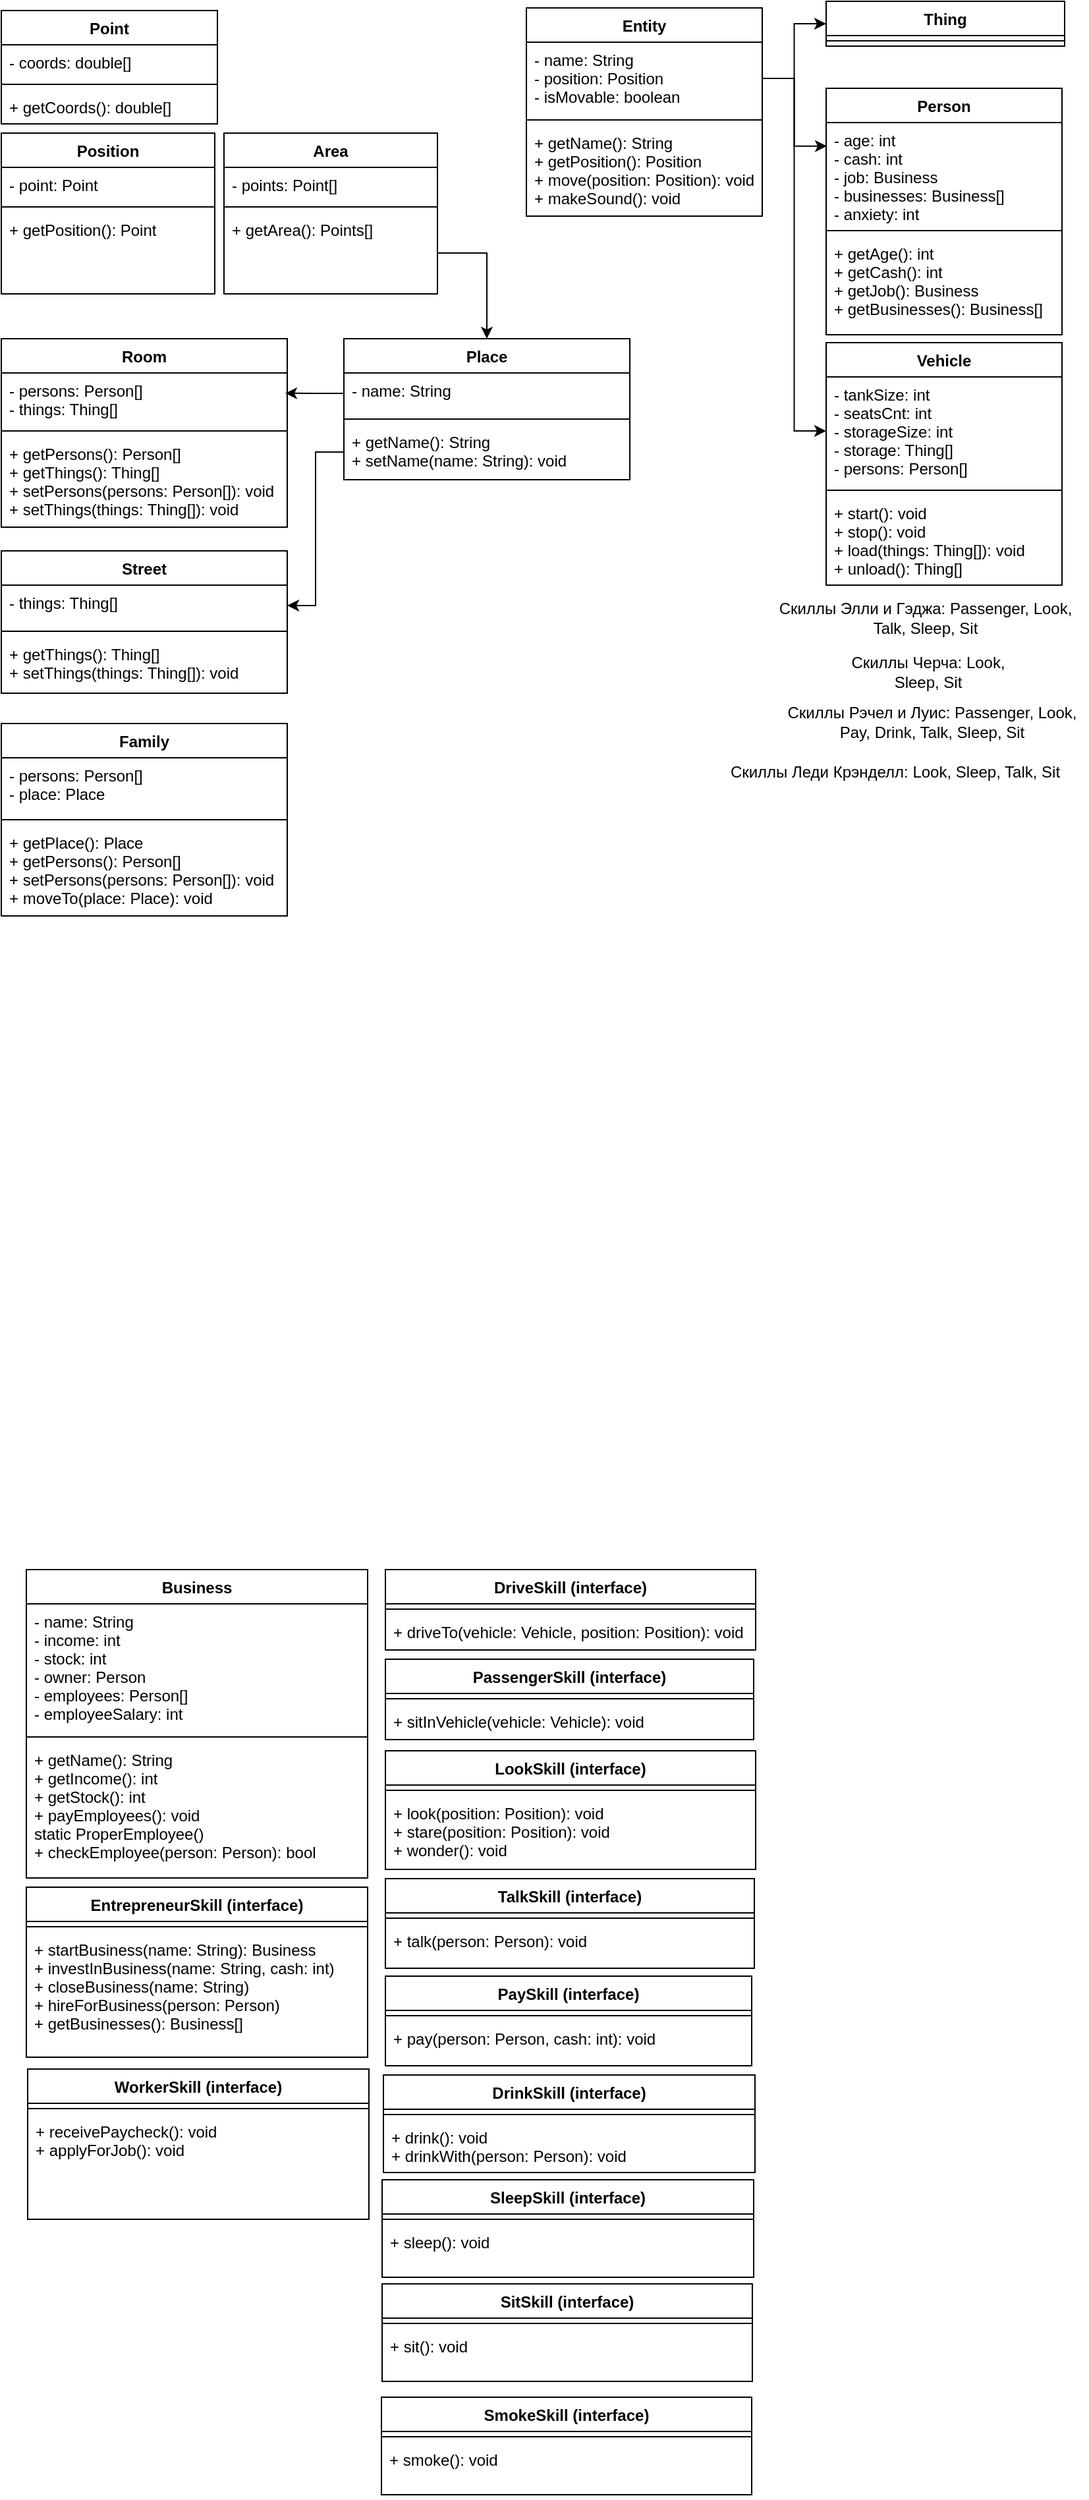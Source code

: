 <mxfile version="20.6.2" type="device"><diagram id="Wwu1jwRewUco58S9Qg-R" name="Page-1"><mxGraphModel dx="1422" dy="788" grid="0" gridSize="10" guides="1" tooltips="1" connect="1" arrows="1" fold="1" page="1" pageScale="1" pageWidth="850" pageHeight="1100" math="0" shadow="0"><root><mxCell id="0"/><mxCell id="1" parent="0"/><mxCell id="jiT7UVseL9NHXUBkf6Wl-1" value="Point" style="swimlane;fontStyle=1;align=center;verticalAlign=top;childLayout=stackLayout;horizontal=1;startSize=26;horizontalStack=0;resizeParent=1;resizeParentMax=0;resizeLast=0;collapsible=1;marginBottom=0;" parent="1" vertex="1"><mxGeometry x="9" y="11" width="164" height="86" as="geometry"/></mxCell><mxCell id="jiT7UVseL9NHXUBkf6Wl-2" value="- coords: double[]" style="text;strokeColor=none;fillColor=none;align=left;verticalAlign=top;spacingLeft=4;spacingRight=4;overflow=hidden;rotatable=0;points=[[0,0.5],[1,0.5]];portConstraint=eastwest;" parent="jiT7UVseL9NHXUBkf6Wl-1" vertex="1"><mxGeometry y="26" width="164" height="26" as="geometry"/></mxCell><mxCell id="jiT7UVseL9NHXUBkf6Wl-3" value="" style="line;strokeWidth=1;fillColor=none;align=left;verticalAlign=middle;spacingTop=-1;spacingLeft=3;spacingRight=3;rotatable=0;labelPosition=right;points=[];portConstraint=eastwest;strokeColor=inherit;" parent="jiT7UVseL9NHXUBkf6Wl-1" vertex="1"><mxGeometry y="52" width="164" height="8" as="geometry"/></mxCell><mxCell id="jiT7UVseL9NHXUBkf6Wl-4" value="+ getCoords(): double[]" style="text;strokeColor=none;fillColor=none;align=left;verticalAlign=top;spacingLeft=4;spacingRight=4;overflow=hidden;rotatable=0;points=[[0,0.5],[1,0.5]];portConstraint=eastwest;" parent="jiT7UVseL9NHXUBkf6Wl-1" vertex="1"><mxGeometry y="60" width="164" height="26" as="geometry"/></mxCell><mxCell id="jiT7UVseL9NHXUBkf6Wl-5" value="Position" style="swimlane;fontStyle=1;align=center;verticalAlign=top;childLayout=stackLayout;horizontal=1;startSize=26;horizontalStack=0;resizeParent=1;resizeParentMax=0;resizeLast=0;collapsible=1;marginBottom=0;" parent="1" vertex="1"><mxGeometry x="9" y="104" width="162" height="122" as="geometry"/></mxCell><mxCell id="jiT7UVseL9NHXUBkf6Wl-6" value="- point: Point" style="text;strokeColor=none;fillColor=none;align=left;verticalAlign=top;spacingLeft=4;spacingRight=4;overflow=hidden;rotatable=0;points=[[0,0.5],[1,0.5]];portConstraint=eastwest;" parent="jiT7UVseL9NHXUBkf6Wl-5" vertex="1"><mxGeometry y="26" width="162" height="26" as="geometry"/></mxCell><mxCell id="jiT7UVseL9NHXUBkf6Wl-7" value="" style="line;strokeWidth=1;fillColor=none;align=left;verticalAlign=middle;spacingTop=-1;spacingLeft=3;spacingRight=3;rotatable=0;labelPosition=right;points=[];portConstraint=eastwest;strokeColor=inherit;" parent="jiT7UVseL9NHXUBkf6Wl-5" vertex="1"><mxGeometry y="52" width="162" height="8" as="geometry"/></mxCell><mxCell id="jiT7UVseL9NHXUBkf6Wl-8" value="+ getPosition(): Point" style="text;strokeColor=none;fillColor=none;align=left;verticalAlign=top;spacingLeft=4;spacingRight=4;overflow=hidden;rotatable=0;points=[[0,0.5],[1,0.5]];portConstraint=eastwest;" parent="jiT7UVseL9NHXUBkf6Wl-5" vertex="1"><mxGeometry y="60" width="162" height="62" as="geometry"/></mxCell><mxCell id="jiT7UVseL9NHXUBkf6Wl-9" value="Area" style="swimlane;fontStyle=1;align=center;verticalAlign=top;childLayout=stackLayout;horizontal=1;startSize=26;horizontalStack=0;resizeParent=1;resizeParentMax=0;resizeLast=0;collapsible=1;marginBottom=0;" parent="1" vertex="1"><mxGeometry x="178" y="104" width="162" height="122" as="geometry"/></mxCell><mxCell id="jiT7UVseL9NHXUBkf6Wl-10" value="- points: Point[]" style="text;strokeColor=none;fillColor=none;align=left;verticalAlign=top;spacingLeft=4;spacingRight=4;overflow=hidden;rotatable=0;points=[[0,0.5],[1,0.5]];portConstraint=eastwest;" parent="jiT7UVseL9NHXUBkf6Wl-9" vertex="1"><mxGeometry y="26" width="162" height="26" as="geometry"/></mxCell><mxCell id="jiT7UVseL9NHXUBkf6Wl-11" value="" style="line;strokeWidth=1;fillColor=none;align=left;verticalAlign=middle;spacingTop=-1;spacingLeft=3;spacingRight=3;rotatable=0;labelPosition=right;points=[];portConstraint=eastwest;strokeColor=inherit;" parent="jiT7UVseL9NHXUBkf6Wl-9" vertex="1"><mxGeometry y="52" width="162" height="8" as="geometry"/></mxCell><mxCell id="jiT7UVseL9NHXUBkf6Wl-12" value="+ getArea(): Points[]" style="text;strokeColor=none;fillColor=none;align=left;verticalAlign=top;spacingLeft=4;spacingRight=4;overflow=hidden;rotatable=0;points=[[0,0.5],[1,0.5]];portConstraint=eastwest;" parent="jiT7UVseL9NHXUBkf6Wl-9" vertex="1"><mxGeometry y="60" width="162" height="62" as="geometry"/></mxCell><mxCell id="jiT7UVseL9NHXUBkf6Wl-21" value="Business" style="swimlane;fontStyle=1;align=center;verticalAlign=top;childLayout=stackLayout;horizontal=1;startSize=26;horizontalStack=0;resizeParent=1;resizeParentMax=0;resizeLast=0;collapsible=1;marginBottom=0;" parent="1" vertex="1"><mxGeometry x="28" y="1194" width="259" height="234" as="geometry"><mxRectangle x="9" y="383" width="88" height="26" as="alternateBounds"/></mxGeometry></mxCell><mxCell id="jiT7UVseL9NHXUBkf6Wl-22" value="- name: String&#xA;- income: int&#xA;- stock: int&#xA;- owner: Person&#xA;- employees: Person[]&#xA;- employeeSalary: int&#xA;" style="text;strokeColor=none;fillColor=none;align=left;verticalAlign=top;spacingLeft=4;spacingRight=4;overflow=hidden;rotatable=0;points=[[0,0.5],[1,0.5]];portConstraint=eastwest;" parent="jiT7UVseL9NHXUBkf6Wl-21" vertex="1"><mxGeometry y="26" width="259" height="97" as="geometry"/></mxCell><mxCell id="jiT7UVseL9NHXUBkf6Wl-23" value="" style="line;strokeWidth=1;fillColor=none;align=left;verticalAlign=middle;spacingTop=-1;spacingLeft=3;spacingRight=3;rotatable=0;labelPosition=right;points=[];portConstraint=eastwest;strokeColor=inherit;" parent="jiT7UVseL9NHXUBkf6Wl-21" vertex="1"><mxGeometry y="123" width="259" height="8" as="geometry"/></mxCell><mxCell id="jiT7UVseL9NHXUBkf6Wl-24" value="+ getName(): String&#xA;+ getIncome(): int&#xA;+ getStock(): int&#xA;+ payEmployees(): void&#xA;static ProperEmployee()&#xA;+ checkEmployee(person: Person): bool" style="text;strokeColor=none;fillColor=none;align=left;verticalAlign=top;spacingLeft=4;spacingRight=4;overflow=hidden;rotatable=0;points=[[0,0.5],[1,0.5]];portConstraint=eastwest;" parent="jiT7UVseL9NHXUBkf6Wl-21" vertex="1"><mxGeometry y="131" width="259" height="103" as="geometry"/></mxCell><mxCell id="h-hlw-J7bSHKRpDNeBc_-1" value="Person" style="swimlane;fontStyle=1;align=center;verticalAlign=top;childLayout=stackLayout;horizontal=1;startSize=26;horizontalStack=0;resizeParent=1;resizeParentMax=0;resizeLast=0;collapsible=1;marginBottom=0;" parent="1" vertex="1"><mxGeometry x="635" y="70" width="179" height="187" as="geometry"/></mxCell><mxCell id="h-hlw-J7bSHKRpDNeBc_-2" value="- age: int&#xA;- cash: int&#xA;- job: Business&#xA;- businesses: Business[]&#xA;- anxiety: int" style="text;strokeColor=none;fillColor=none;align=left;verticalAlign=top;spacingLeft=4;spacingRight=4;overflow=hidden;rotatable=0;points=[[0,0.5],[1,0.5]];portConstraint=eastwest;" parent="h-hlw-J7bSHKRpDNeBc_-1" vertex="1"><mxGeometry y="26" width="179" height="78" as="geometry"/></mxCell><mxCell id="h-hlw-J7bSHKRpDNeBc_-3" value="" style="line;strokeWidth=1;fillColor=none;align=left;verticalAlign=middle;spacingTop=-1;spacingLeft=3;spacingRight=3;rotatable=0;labelPosition=right;points=[];portConstraint=eastwest;strokeColor=inherit;" parent="h-hlw-J7bSHKRpDNeBc_-1" vertex="1"><mxGeometry y="104" width="179" height="8" as="geometry"/></mxCell><mxCell id="h-hlw-J7bSHKRpDNeBc_-4" value="+ getAge(): int&#xA;+ getCash(): int&#xA;+ getJob(): Business&#xA;+ getBusinesses(): Business[]&#xA;" style="text;strokeColor=none;fillColor=none;align=left;verticalAlign=top;spacingLeft=4;spacingRight=4;overflow=hidden;rotatable=0;points=[[0,0.5],[1,0.5]];portConstraint=eastwest;" parent="h-hlw-J7bSHKRpDNeBc_-1" vertex="1"><mxGeometry y="112" width="179" height="75" as="geometry"/></mxCell><mxCell id="h-hlw-J7bSHKRpDNeBc_-5" value="EntrepreneurSkill (interface)" style="swimlane;fontStyle=1;align=center;verticalAlign=top;childLayout=stackLayout;horizontal=1;startSize=26;horizontalStack=0;resizeParent=1;resizeParentMax=0;resizeLast=0;collapsible=1;marginBottom=0;" parent="1" vertex="1"><mxGeometry x="28" y="1435" width="259" height="129" as="geometry"/></mxCell><mxCell id="h-hlw-J7bSHKRpDNeBc_-7" value="" style="line;strokeWidth=1;fillColor=none;align=left;verticalAlign=middle;spacingTop=-1;spacingLeft=3;spacingRight=3;rotatable=0;labelPosition=right;points=[];portConstraint=eastwest;strokeColor=inherit;" parent="h-hlw-J7bSHKRpDNeBc_-5" vertex="1"><mxGeometry y="26" width="259" height="8" as="geometry"/></mxCell><mxCell id="h-hlw-J7bSHKRpDNeBc_-8" value="+ startBusiness(name: String): Business&#xA;+ investInBusiness(name: String, cash: int)&#xA;+ closeBusiness(name: String)&#xA;+ hireForBusiness(person: Person)&#xA;+ getBusinesses(): Business[]" style="text;strokeColor=none;fillColor=none;align=left;verticalAlign=top;spacingLeft=4;spacingRight=4;overflow=hidden;rotatable=0;points=[[0,0.5],[1,0.5]];portConstraint=eastwest;" parent="h-hlw-J7bSHKRpDNeBc_-5" vertex="1"><mxGeometry y="34" width="259" height="95" as="geometry"/></mxCell><mxCell id="h-hlw-J7bSHKRpDNeBc_-15" value="WorkerSkill  (interface)" style="swimlane;fontStyle=1;align=center;verticalAlign=top;childLayout=stackLayout;horizontal=1;startSize=26;horizontalStack=0;resizeParent=1;resizeParentMax=0;resizeLast=0;collapsible=1;marginBottom=0;" parent="1" vertex="1"><mxGeometry x="29" y="1573" width="259" height="114" as="geometry"/></mxCell><mxCell id="h-hlw-J7bSHKRpDNeBc_-16" value="" style="line;strokeWidth=1;fillColor=none;align=left;verticalAlign=middle;spacingTop=-1;spacingLeft=3;spacingRight=3;rotatable=0;labelPosition=right;points=[];portConstraint=eastwest;strokeColor=inherit;" parent="h-hlw-J7bSHKRpDNeBc_-15" vertex="1"><mxGeometry y="26" width="259" height="8" as="geometry"/></mxCell><mxCell id="h-hlw-J7bSHKRpDNeBc_-17" value="+ receivePaycheck(): void&#xA;+ applyForJob(): void&#xA;" style="text;strokeColor=none;fillColor=none;align=left;verticalAlign=top;spacingLeft=4;spacingRight=4;overflow=hidden;rotatable=0;points=[[0,0.5],[1,0.5]];portConstraint=eastwest;" parent="h-hlw-J7bSHKRpDNeBc_-15" vertex="1"><mxGeometry y="34" width="259" height="80" as="geometry"/></mxCell><mxCell id="z7hqa6AuHVKiV4J3GRXx-1" value="Entity" style="swimlane;fontStyle=1;align=center;verticalAlign=top;childLayout=stackLayout;horizontal=1;startSize=26;horizontalStack=0;resizeParent=1;resizeParentMax=0;resizeLast=0;collapsible=1;marginBottom=0;" parent="1" vertex="1"><mxGeometry x="407.5" y="9" width="179" height="158" as="geometry"/></mxCell><mxCell id="z7hqa6AuHVKiV4J3GRXx-2" value="- name: String&#xA;- position: Position&#xA;- isMovable: boolean&#xA;" style="text;strokeColor=none;fillColor=none;align=left;verticalAlign=top;spacingLeft=4;spacingRight=4;overflow=hidden;rotatable=0;points=[[0,0.5],[1,0.5]];portConstraint=eastwest;" parent="z7hqa6AuHVKiV4J3GRXx-1" vertex="1"><mxGeometry y="26" width="179" height="55" as="geometry"/></mxCell><mxCell id="z7hqa6AuHVKiV4J3GRXx-3" value="" style="line;strokeWidth=1;fillColor=none;align=left;verticalAlign=middle;spacingTop=-1;spacingLeft=3;spacingRight=3;rotatable=0;labelPosition=right;points=[];portConstraint=eastwest;strokeColor=inherit;" parent="z7hqa6AuHVKiV4J3GRXx-1" vertex="1"><mxGeometry y="81" width="179" height="8" as="geometry"/></mxCell><mxCell id="z7hqa6AuHVKiV4J3GRXx-4" value="+ getName(): String&#xA;+ getPosition(): Position&#xA;+ move(position: Position): void&#xA;+ makeSound(): void&#xA;" style="text;strokeColor=none;fillColor=none;align=left;verticalAlign=top;spacingLeft=4;spacingRight=4;overflow=hidden;rotatable=0;points=[[0,0.5],[1,0.5]];portConstraint=eastwest;" parent="z7hqa6AuHVKiV4J3GRXx-1" vertex="1"><mxGeometry y="89" width="179" height="69" as="geometry"/></mxCell><mxCell id="z7hqa6AuHVKiV4J3GRXx-12" value="Room" style="swimlane;fontStyle=1;align=center;verticalAlign=top;childLayout=stackLayout;horizontal=1;startSize=26;horizontalStack=0;resizeParent=1;resizeParentMax=0;resizeLast=0;collapsible=1;marginBottom=0;" parent="1" vertex="1"><mxGeometry x="9" y="260" width="217" height="143" as="geometry"/></mxCell><mxCell id="z7hqa6AuHVKiV4J3GRXx-13" value="- persons: Person[]&#xA;- things: Thing[]&#xA;&#xA;" style="text;strokeColor=none;fillColor=none;align=left;verticalAlign=top;spacingLeft=4;spacingRight=4;overflow=hidden;rotatable=0;points=[[0,0.5],[1,0.5]];portConstraint=eastwest;" parent="z7hqa6AuHVKiV4J3GRXx-12" vertex="1"><mxGeometry y="26" width="217" height="40" as="geometry"/></mxCell><mxCell id="z7hqa6AuHVKiV4J3GRXx-14" value="" style="line;strokeWidth=1;fillColor=none;align=left;verticalAlign=middle;spacingTop=-1;spacingLeft=3;spacingRight=3;rotatable=0;labelPosition=right;points=[];portConstraint=eastwest;strokeColor=inherit;" parent="z7hqa6AuHVKiV4J3GRXx-12" vertex="1"><mxGeometry y="66" width="217" height="8" as="geometry"/></mxCell><mxCell id="z7hqa6AuHVKiV4J3GRXx-15" value="+ getPersons(): Person[]&#xA;+ getThings(): Thing[]&#xA;+ setPersons(persons: Person[]): void&#xA;+ setThings(things: Thing[]): void&#xA;" style="text;strokeColor=none;fillColor=none;align=left;verticalAlign=top;spacingLeft=4;spacingRight=4;overflow=hidden;rotatable=0;points=[[0,0.5],[1,0.5]];portConstraint=eastwest;" parent="z7hqa6AuHVKiV4J3GRXx-12" vertex="1"><mxGeometry y="74" width="217" height="69" as="geometry"/></mxCell><mxCell id="z7hqa6AuHVKiV4J3GRXx-18" value="DriveSkill  (interface)" style="swimlane;fontStyle=1;align=center;verticalAlign=top;childLayout=stackLayout;horizontal=1;startSize=26;horizontalStack=0;resizeParent=1;resizeParentMax=0;resizeLast=0;collapsible=1;marginBottom=0;" parent="1" vertex="1"><mxGeometry x="300.5" y="1194" width="281" height="61" as="geometry"><mxRectangle x="9" y="383" width="88" height="26" as="alternateBounds"/></mxGeometry></mxCell><mxCell id="z7hqa6AuHVKiV4J3GRXx-20" value="" style="line;strokeWidth=1;fillColor=none;align=left;verticalAlign=middle;spacingTop=-1;spacingLeft=3;spacingRight=3;rotatable=0;labelPosition=right;points=[];portConstraint=eastwest;strokeColor=inherit;" parent="z7hqa6AuHVKiV4J3GRXx-18" vertex="1"><mxGeometry y="26" width="281" height="8" as="geometry"/></mxCell><mxCell id="z7hqa6AuHVKiV4J3GRXx-21" value="+ driveTo(vehicle: Vehicle, position: Position): void&#xA;" style="text;strokeColor=none;fillColor=none;align=left;verticalAlign=top;spacingLeft=4;spacingRight=4;overflow=hidden;rotatable=0;points=[[0,0.5],[1,0.5]];portConstraint=eastwest;" parent="z7hqa6AuHVKiV4J3GRXx-18" vertex="1"><mxGeometry y="34" width="281" height="27" as="geometry"/></mxCell><mxCell id="z7hqa6AuHVKiV4J3GRXx-23" value="LookSkill  (interface)" style="swimlane;fontStyle=1;align=center;verticalAlign=top;childLayout=stackLayout;horizontal=1;startSize=26;horizontalStack=0;resizeParent=1;resizeParentMax=0;resizeLast=0;collapsible=1;marginBottom=0;" parent="1" vertex="1"><mxGeometry x="300.5" y="1331.5" width="281" height="90" as="geometry"><mxRectangle x="9" y="383" width="88" height="26" as="alternateBounds"/></mxGeometry></mxCell><mxCell id="z7hqa6AuHVKiV4J3GRXx-24" value="" style="line;strokeWidth=1;fillColor=none;align=left;verticalAlign=middle;spacingTop=-1;spacingLeft=3;spacingRight=3;rotatable=0;labelPosition=right;points=[];portConstraint=eastwest;strokeColor=inherit;" parent="z7hqa6AuHVKiV4J3GRXx-23" vertex="1"><mxGeometry y="26" width="281" height="8" as="geometry"/></mxCell><mxCell id="z7hqa6AuHVKiV4J3GRXx-25" value="+ look(position: Position): void&#xA;+ stare(position: Position): void&#xA;+ wonder(): void&#xA;&#xA;" style="text;strokeColor=none;fillColor=none;align=left;verticalAlign=top;spacingLeft=4;spacingRight=4;overflow=hidden;rotatable=0;points=[[0,0.5],[1,0.5]];portConstraint=eastwest;" parent="z7hqa6AuHVKiV4J3GRXx-23" vertex="1"><mxGeometry y="34" width="281" height="56" as="geometry"/></mxCell><mxCell id="z7hqa6AuHVKiV4J3GRXx-26" value="TalkSkill  (interface)" style="swimlane;fontStyle=1;align=center;verticalAlign=top;childLayout=stackLayout;horizontal=1;startSize=26;horizontalStack=0;resizeParent=1;resizeParentMax=0;resizeLast=0;collapsible=1;marginBottom=0;" parent="1" vertex="1"><mxGeometry x="300.5" y="1428.5" width="280" height="68" as="geometry"><mxRectangle x="9" y="383" width="88" height="26" as="alternateBounds"/></mxGeometry></mxCell><mxCell id="z7hqa6AuHVKiV4J3GRXx-27" value="" style="line;strokeWidth=1;fillColor=none;align=left;verticalAlign=middle;spacingTop=-1;spacingLeft=3;spacingRight=3;rotatable=0;labelPosition=right;points=[];portConstraint=eastwest;strokeColor=inherit;" parent="z7hqa6AuHVKiV4J3GRXx-26" vertex="1"><mxGeometry y="26" width="280" height="8" as="geometry"/></mxCell><mxCell id="z7hqa6AuHVKiV4J3GRXx-28" value="+ talk(person: Person): void&#xA;" style="text;strokeColor=none;fillColor=none;align=left;verticalAlign=top;spacingLeft=4;spacingRight=4;overflow=hidden;rotatable=0;points=[[0,0.5],[1,0.5]];portConstraint=eastwest;" parent="z7hqa6AuHVKiV4J3GRXx-26" vertex="1"><mxGeometry y="34" width="280" height="34" as="geometry"/></mxCell><mxCell id="z7hqa6AuHVKiV4J3GRXx-29" value="PaySkill  (interface)" style="swimlane;fontStyle=1;align=center;verticalAlign=top;childLayout=stackLayout;horizontal=1;startSize=26;horizontalStack=0;resizeParent=1;resizeParentMax=0;resizeLast=0;collapsible=1;marginBottom=0;" parent="1" vertex="1"><mxGeometry x="300.5" y="1502.5" width="278" height="68" as="geometry"><mxRectangle x="9" y="383" width="88" height="26" as="alternateBounds"/></mxGeometry></mxCell><mxCell id="z7hqa6AuHVKiV4J3GRXx-30" value="" style="line;strokeWidth=1;fillColor=none;align=left;verticalAlign=middle;spacingTop=-1;spacingLeft=3;spacingRight=3;rotatable=0;labelPosition=right;points=[];portConstraint=eastwest;strokeColor=inherit;" parent="z7hqa6AuHVKiV4J3GRXx-29" vertex="1"><mxGeometry y="26" width="278" height="8" as="geometry"/></mxCell><mxCell id="z7hqa6AuHVKiV4J3GRXx-31" value="+ pay(person: Person, cash: int): void&#xA;" style="text;strokeColor=none;fillColor=none;align=left;verticalAlign=top;spacingLeft=4;spacingRight=4;overflow=hidden;rotatable=0;points=[[0,0.5],[1,0.5]];portConstraint=eastwest;" parent="z7hqa6AuHVKiV4J3GRXx-29" vertex="1"><mxGeometry y="34" width="278" height="34" as="geometry"/></mxCell><mxCell id="z7hqa6AuHVKiV4J3GRXx-32" value="DrinkSkill  (interface)" style="swimlane;fontStyle=1;align=center;verticalAlign=top;childLayout=stackLayout;horizontal=1;startSize=26;horizontalStack=0;resizeParent=1;resizeParentMax=0;resizeLast=0;collapsible=1;marginBottom=0;" parent="1" vertex="1"><mxGeometry x="299" y="1577.5" width="282" height="74" as="geometry"><mxRectangle x="9" y="383" width="88" height="26" as="alternateBounds"/></mxGeometry></mxCell><mxCell id="z7hqa6AuHVKiV4J3GRXx-33" value="" style="line;strokeWidth=1;fillColor=none;align=left;verticalAlign=middle;spacingTop=-1;spacingLeft=3;spacingRight=3;rotatable=0;labelPosition=right;points=[];portConstraint=eastwest;strokeColor=inherit;" parent="z7hqa6AuHVKiV4J3GRXx-32" vertex="1"><mxGeometry y="26" width="282" height="8" as="geometry"/></mxCell><mxCell id="z7hqa6AuHVKiV4J3GRXx-34" value="+ drink(): void&#xA;+ drinkWith(person: Person): void&#xA;&#xA;" style="text;strokeColor=none;fillColor=none;align=left;verticalAlign=top;spacingLeft=4;spacingRight=4;overflow=hidden;rotatable=0;points=[[0,0.5],[1,0.5]];portConstraint=eastwest;" parent="z7hqa6AuHVKiV4J3GRXx-32" vertex="1"><mxGeometry y="34" width="282" height="40" as="geometry"/></mxCell><mxCell id="z7hqa6AuHVKiV4J3GRXx-45" value="Vehicle" style="swimlane;fontStyle=1;align=center;verticalAlign=top;childLayout=stackLayout;horizontal=1;startSize=26;horizontalStack=0;resizeParent=1;resizeParentMax=0;resizeLast=0;collapsible=1;marginBottom=0;" parent="1" vertex="1"><mxGeometry x="635" y="263" width="179" height="184" as="geometry"/></mxCell><mxCell id="z7hqa6AuHVKiV4J3GRXx-46" value="- tankSize: int&#xA;- seatsCnt: int&#xA;- storageSize: int&#xA;- storage: Thing[]&#xA;- persons: Person[]&#xA;&#xA;" style="text;strokeColor=none;fillColor=none;align=left;verticalAlign=top;spacingLeft=4;spacingRight=4;overflow=hidden;rotatable=0;points=[[0,0.5],[1,0.5]];portConstraint=eastwest;" parent="z7hqa6AuHVKiV4J3GRXx-45" vertex="1"><mxGeometry y="26" width="179" height="82" as="geometry"/></mxCell><mxCell id="z7hqa6AuHVKiV4J3GRXx-47" value="" style="line;strokeWidth=1;fillColor=none;align=left;verticalAlign=middle;spacingTop=-1;spacingLeft=3;spacingRight=3;rotatable=0;labelPosition=right;points=[];portConstraint=eastwest;strokeColor=inherit;" parent="z7hqa6AuHVKiV4J3GRXx-45" vertex="1"><mxGeometry y="108" width="179" height="8" as="geometry"/></mxCell><mxCell id="z7hqa6AuHVKiV4J3GRXx-48" value="+ start(): void&#xA;+ stop(): void&#xA;+ load(things: Thing[]): void&#xA;+ unload(): Thing[]&#xA;&#xA;" style="text;strokeColor=none;fillColor=none;align=left;verticalAlign=top;spacingLeft=4;spacingRight=4;overflow=hidden;rotatable=0;points=[[0,0.5],[1,0.5]];portConstraint=eastwest;" parent="z7hqa6AuHVKiV4J3GRXx-45" vertex="1"><mxGeometry y="116" width="179" height="68" as="geometry"/></mxCell><mxCell id="z7hqa6AuHVKiV4J3GRXx-50" style="edgeStyle=orthogonalEdgeStyle;rounded=0;orthogonalLoop=1;jettySize=auto;html=1;exitX=1;exitY=0.5;exitDx=0;exitDy=0;entryX=0.003;entryY=0.229;entryDx=0;entryDy=0;entryPerimeter=0;" parent="1" source="z7hqa6AuHVKiV4J3GRXx-2" target="h-hlw-J7bSHKRpDNeBc_-2" edge="1"><mxGeometry relative="1" as="geometry"/></mxCell><mxCell id="z7hqa6AuHVKiV4J3GRXx-51" style="edgeStyle=orthogonalEdgeStyle;rounded=0;orthogonalLoop=1;jettySize=auto;html=1;exitX=1;exitY=0.5;exitDx=0;exitDy=0;entryX=0;entryY=0.5;entryDx=0;entryDy=0;" parent="1" source="z7hqa6AuHVKiV4J3GRXx-2" target="YBdyLrRufHoQz8DgsDgu-13" edge="1"><mxGeometry relative="1" as="geometry"><mxPoint x="613" y="22" as="targetPoint"/></mxGeometry></mxCell><mxCell id="z7hqa6AuHVKiV4J3GRXx-52" style="edgeStyle=orthogonalEdgeStyle;rounded=0;orthogonalLoop=1;jettySize=auto;html=1;exitX=1;exitY=0.5;exitDx=0;exitDy=0;entryX=0;entryY=0.5;entryDx=0;entryDy=0;" parent="1" source="z7hqa6AuHVKiV4J3GRXx-2" target="z7hqa6AuHVKiV4J3GRXx-46" edge="1"><mxGeometry relative="1" as="geometry"/></mxCell><mxCell id="z7hqa6AuHVKiV4J3GRXx-54" value="PassengerSkill  (interface)" style="swimlane;fontStyle=1;align=center;verticalAlign=top;childLayout=stackLayout;horizontal=1;startSize=26;horizontalStack=0;resizeParent=1;resizeParentMax=0;resizeLast=0;collapsible=1;marginBottom=0;" parent="1" vertex="1"><mxGeometry x="300.5" y="1262" width="279.5" height="61" as="geometry"><mxRectangle x="9" y="383" width="88" height="26" as="alternateBounds"/></mxGeometry></mxCell><mxCell id="z7hqa6AuHVKiV4J3GRXx-55" value="" style="line;strokeWidth=1;fillColor=none;align=left;verticalAlign=middle;spacingTop=-1;spacingLeft=3;spacingRight=3;rotatable=0;labelPosition=right;points=[];portConstraint=eastwest;strokeColor=inherit;" parent="z7hqa6AuHVKiV4J3GRXx-54" vertex="1"><mxGeometry y="26" width="279.5" height="8" as="geometry"/></mxCell><mxCell id="z7hqa6AuHVKiV4J3GRXx-56" value="+ sitInVehicle(vehicle: Vehicle): void&#xA;" style="text;strokeColor=none;fillColor=none;align=left;verticalAlign=top;spacingLeft=4;spacingRight=4;overflow=hidden;rotatable=0;points=[[0,0.5],[1,0.5]];portConstraint=eastwest;" parent="z7hqa6AuHVKiV4J3GRXx-54" vertex="1"><mxGeometry y="34" width="279.5" height="27" as="geometry"/></mxCell><mxCell id="z7hqa6AuHVKiV4J3GRXx-57" value="Place" style="swimlane;fontStyle=1;align=center;verticalAlign=top;childLayout=stackLayout;horizontal=1;startSize=26;horizontalStack=0;resizeParent=1;resizeParentMax=0;resizeLast=0;collapsible=1;marginBottom=0;" parent="1" vertex="1"><mxGeometry x="269" y="260" width="217" height="107" as="geometry"/></mxCell><mxCell id="z7hqa6AuHVKiV4J3GRXx-58" value="- name: String&#xA;&#xA;&#xA;" style="text;strokeColor=none;fillColor=none;align=left;verticalAlign=top;spacingLeft=4;spacingRight=4;overflow=hidden;rotatable=0;points=[[0,0.5],[1,0.5]];portConstraint=eastwest;" parent="z7hqa6AuHVKiV4J3GRXx-57" vertex="1"><mxGeometry y="26" width="217" height="31" as="geometry"/></mxCell><mxCell id="z7hqa6AuHVKiV4J3GRXx-59" value="" style="line;strokeWidth=1;fillColor=none;align=left;verticalAlign=middle;spacingTop=-1;spacingLeft=3;spacingRight=3;rotatable=0;labelPosition=right;points=[];portConstraint=eastwest;strokeColor=inherit;" parent="z7hqa6AuHVKiV4J3GRXx-57" vertex="1"><mxGeometry y="57" width="217" height="8" as="geometry"/></mxCell><mxCell id="z7hqa6AuHVKiV4J3GRXx-60" value="+ getName(): String&#xA;+ setName(name: String): void&#xA;" style="text;strokeColor=none;fillColor=none;align=left;verticalAlign=top;spacingLeft=4;spacingRight=4;overflow=hidden;rotatable=0;points=[[0,0.5],[1,0.5]];portConstraint=eastwest;" parent="z7hqa6AuHVKiV4J3GRXx-57" vertex="1"><mxGeometry y="65" width="217" height="42" as="geometry"/></mxCell><mxCell id="z7hqa6AuHVKiV4J3GRXx-61" style="edgeStyle=orthogonalEdgeStyle;rounded=0;orthogonalLoop=1;jettySize=auto;html=1;exitX=1;exitY=0.5;exitDx=0;exitDy=0;entryX=0.5;entryY=0;entryDx=0;entryDy=0;" parent="1" source="jiT7UVseL9NHXUBkf6Wl-12" target="z7hqa6AuHVKiV4J3GRXx-57" edge="1"><mxGeometry relative="1" as="geometry"/></mxCell><mxCell id="z7hqa6AuHVKiV4J3GRXx-65" style="edgeStyle=orthogonalEdgeStyle;rounded=0;orthogonalLoop=1;jettySize=auto;html=1;exitX=0;exitY=0.5;exitDx=0;exitDy=0;entryX=0.993;entryY=0.385;entryDx=0;entryDy=0;entryPerimeter=0;" parent="1" source="z7hqa6AuHVKiV4J3GRXx-58" target="z7hqa6AuHVKiV4J3GRXx-13" edge="1"><mxGeometry relative="1" as="geometry"/></mxCell><mxCell id="z7hqa6AuHVKiV4J3GRXx-66" value="SleepSkill  (interface)" style="swimlane;fontStyle=1;align=center;verticalAlign=top;childLayout=stackLayout;horizontal=1;startSize=26;horizontalStack=0;resizeParent=1;resizeParentMax=0;resizeLast=0;collapsible=1;marginBottom=0;" parent="1" vertex="1"><mxGeometry x="298" y="1657" width="282" height="74" as="geometry"><mxRectangle x="9" y="383" width="88" height="26" as="alternateBounds"/></mxGeometry></mxCell><mxCell id="z7hqa6AuHVKiV4J3GRXx-67" value="" style="line;strokeWidth=1;fillColor=none;align=left;verticalAlign=middle;spacingTop=-1;spacingLeft=3;spacingRight=3;rotatable=0;labelPosition=right;points=[];portConstraint=eastwest;strokeColor=inherit;" parent="z7hqa6AuHVKiV4J3GRXx-66" vertex="1"><mxGeometry y="26" width="282" height="8" as="geometry"/></mxCell><mxCell id="z7hqa6AuHVKiV4J3GRXx-68" value="+ sleep(): void&#xA;&#xA;" style="text;strokeColor=none;fillColor=none;align=left;verticalAlign=top;spacingLeft=4;spacingRight=4;overflow=hidden;rotatable=0;points=[[0,0.5],[1,0.5]];portConstraint=eastwest;" parent="z7hqa6AuHVKiV4J3GRXx-66" vertex="1"><mxGeometry y="34" width="282" height="40" as="geometry"/></mxCell><mxCell id="z7hqa6AuHVKiV4J3GRXx-69" value="SitSkill  (interface)" style="swimlane;fontStyle=1;align=center;verticalAlign=top;childLayout=stackLayout;horizontal=1;startSize=26;horizontalStack=0;resizeParent=1;resizeParentMax=0;resizeLast=0;collapsible=1;marginBottom=0;" parent="1" vertex="1"><mxGeometry x="298" y="1736" width="281" height="74" as="geometry"><mxRectangle x="9" y="383" width="88" height="26" as="alternateBounds"/></mxGeometry></mxCell><mxCell id="z7hqa6AuHVKiV4J3GRXx-70" value="" style="line;strokeWidth=1;fillColor=none;align=left;verticalAlign=middle;spacingTop=-1;spacingLeft=3;spacingRight=3;rotatable=0;labelPosition=right;points=[];portConstraint=eastwest;strokeColor=inherit;" parent="z7hqa6AuHVKiV4J3GRXx-69" vertex="1"><mxGeometry y="26" width="281" height="8" as="geometry"/></mxCell><mxCell id="z7hqa6AuHVKiV4J3GRXx-71" value="+ sit(): void&#xA;&#xA;" style="text;strokeColor=none;fillColor=none;align=left;verticalAlign=top;spacingLeft=4;spacingRight=4;overflow=hidden;rotatable=0;points=[[0,0.5],[1,0.5]];portConstraint=eastwest;" parent="z7hqa6AuHVKiV4J3GRXx-69" vertex="1"><mxGeometry y="34" width="281" height="40" as="geometry"/></mxCell><mxCell id="z7hqa6AuHVKiV4J3GRXx-76" value="" style="group" parent="1" vertex="1" connectable="0"><mxGeometry x="590" y="451" width="231" height="120" as="geometry"/></mxCell><mxCell id="z7hqa6AuHVKiV4J3GRXx-73" value="&lt;div&gt;Скиллы Элли и Гэджа: Passenger, Look,&lt;/div&gt;&lt;div&gt;Talk, Sleep, Sit&lt;/div&gt;" style="text;html=1;align=center;verticalAlign=middle;resizable=0;points=[];autosize=1;strokeColor=none;fillColor=none;" parent="z7hqa6AuHVKiV4J3GRXx-76" vertex="1"><mxGeometry width="240" height="41" as="geometry"/></mxCell><mxCell id="z7hqa6AuHVKiV4J3GRXx-74" value="&lt;div&gt;Скиллы Черча: Look,&lt;/div&gt;&lt;div&gt;Sleep, Sit&lt;/div&gt;" style="text;html=1;align=center;verticalAlign=middle;resizable=0;points=[];autosize=1;strokeColor=none;fillColor=none;" parent="z7hqa6AuHVKiV4J3GRXx-76" vertex="1"><mxGeometry x="54.074" y="41" width="135" height="41" as="geometry"/></mxCell><mxCell id="z7hqa6AuHVKiV4J3GRXx-75" value="&lt;div&gt;Скиллы Рэчел и Луис: Passenger, Look,&lt;/div&gt;&lt;div&gt;Pay, Drink, Talk, Sleep, Sit&lt;/div&gt;" style="text;html=1;align=center;verticalAlign=middle;resizable=0;points=[];autosize=1;strokeColor=none;fillColor=none;" parent="z7hqa6AuHVKiV4J3GRXx-76" vertex="1"><mxGeometry x="6.166" y="79" width="237" height="41" as="geometry"/></mxCell><mxCell id="YBdyLrRufHoQz8DgsDgu-2" value="Street" style="swimlane;fontStyle=1;align=center;verticalAlign=top;childLayout=stackLayout;horizontal=1;startSize=26;horizontalStack=0;resizeParent=1;resizeParentMax=0;resizeLast=0;collapsible=1;marginBottom=0;" parent="1" vertex="1"><mxGeometry x="9" y="421" width="217" height="108" as="geometry"/></mxCell><mxCell id="YBdyLrRufHoQz8DgsDgu-3" value="- things: Thing[]&#xA;" style="text;strokeColor=none;fillColor=none;align=left;verticalAlign=top;spacingLeft=4;spacingRight=4;overflow=hidden;rotatable=0;points=[[0,0.5],[1,0.5]];portConstraint=eastwest;" parent="YBdyLrRufHoQz8DgsDgu-2" vertex="1"><mxGeometry y="26" width="217" height="31" as="geometry"/></mxCell><mxCell id="YBdyLrRufHoQz8DgsDgu-4" value="" style="line;strokeWidth=1;fillColor=none;align=left;verticalAlign=middle;spacingTop=-1;spacingLeft=3;spacingRight=3;rotatable=0;labelPosition=right;points=[];portConstraint=eastwest;strokeColor=inherit;" parent="YBdyLrRufHoQz8DgsDgu-2" vertex="1"><mxGeometry y="57" width="217" height="8" as="geometry"/></mxCell><mxCell id="YBdyLrRufHoQz8DgsDgu-5" value="+ getThings(): Thing[]&#xA;+ setThings(things: Thing[]): void&#xA;" style="text;strokeColor=none;fillColor=none;align=left;verticalAlign=top;spacingLeft=4;spacingRight=4;overflow=hidden;rotatable=0;points=[[0,0.5],[1,0.5]];portConstraint=eastwest;" parent="YBdyLrRufHoQz8DgsDgu-2" vertex="1"><mxGeometry y="65" width="217" height="43" as="geometry"/></mxCell><mxCell id="YBdyLrRufHoQz8DgsDgu-7" style="edgeStyle=orthogonalEdgeStyle;rounded=0;orthogonalLoop=1;jettySize=auto;html=1;exitX=0;exitY=0.5;exitDx=0;exitDy=0;entryX=1;entryY=0.5;entryDx=0;entryDy=0;" parent="1" source="z7hqa6AuHVKiV4J3GRXx-60" target="YBdyLrRufHoQz8DgsDgu-3" edge="1"><mxGeometry relative="1" as="geometry"/></mxCell><mxCell id="YBdyLrRufHoQz8DgsDgu-12" value="Скиллы Леди Крэнделл: Look, Sleep, Talk, Sit" style="text;html=1;align=center;verticalAlign=middle;resizable=0;points=[];autosize=1;strokeColor=none;fillColor=none;" parent="1" vertex="1"><mxGeometry x="553" y="576" width="268" height="26" as="geometry"/></mxCell><mxCell id="YBdyLrRufHoQz8DgsDgu-13" value="Thing" style="swimlane;fontStyle=1;align=center;verticalAlign=top;childLayout=stackLayout;horizontal=1;startSize=26;horizontalStack=0;resizeParent=1;resizeParentMax=0;resizeLast=0;collapsible=1;marginBottom=0;" parent="1" vertex="1"><mxGeometry x="635" y="4" width="181" height="34" as="geometry"/></mxCell><mxCell id="YBdyLrRufHoQz8DgsDgu-15" value="" style="line;strokeWidth=1;fillColor=none;align=left;verticalAlign=middle;spacingTop=-1;spacingLeft=3;spacingRight=3;rotatable=0;labelPosition=right;points=[];portConstraint=eastwest;strokeColor=inherit;" parent="YBdyLrRufHoQz8DgsDgu-13" vertex="1"><mxGeometry y="26" width="181" height="8" as="geometry"/></mxCell><mxCell id="YBdyLrRufHoQz8DgsDgu-20" value="SmokeSkill  (interface)" style="swimlane;fontStyle=1;align=center;verticalAlign=top;childLayout=stackLayout;horizontal=1;startSize=26;horizontalStack=0;resizeParent=1;resizeParentMax=0;resizeLast=0;collapsible=1;marginBottom=0;" parent="1" vertex="1"><mxGeometry x="297.5" y="1822" width="281" height="74" as="geometry"><mxRectangle x="9" y="383" width="88" height="26" as="alternateBounds"/></mxGeometry></mxCell><mxCell id="YBdyLrRufHoQz8DgsDgu-21" value="" style="line;strokeWidth=1;fillColor=none;align=left;verticalAlign=middle;spacingTop=-1;spacingLeft=3;spacingRight=3;rotatable=0;labelPosition=right;points=[];portConstraint=eastwest;strokeColor=inherit;" parent="YBdyLrRufHoQz8DgsDgu-20" vertex="1"><mxGeometry y="26" width="281" height="8" as="geometry"/></mxCell><mxCell id="YBdyLrRufHoQz8DgsDgu-22" value="+ smoke(): void&#xA;&#xA;" style="text;strokeColor=none;fillColor=none;align=left;verticalAlign=top;spacingLeft=4;spacingRight=4;overflow=hidden;rotatable=0;points=[[0,0.5],[1,0.5]];portConstraint=eastwest;" parent="YBdyLrRufHoQz8DgsDgu-20" vertex="1"><mxGeometry y="34" width="281" height="40" as="geometry"/></mxCell><mxCell id="YBdyLrRufHoQz8DgsDgu-23" value="Family" style="swimlane;fontStyle=1;align=center;verticalAlign=top;childLayout=stackLayout;horizontal=1;startSize=26;horizontalStack=0;resizeParent=1;resizeParentMax=0;resizeLast=0;collapsible=1;marginBottom=0;" parent="1" vertex="1"><mxGeometry x="9" y="552" width="217" height="146" as="geometry"/></mxCell><mxCell id="YBdyLrRufHoQz8DgsDgu-24" value="- persons: Person[]&#xA;- place: Place" style="text;strokeColor=none;fillColor=none;align=left;verticalAlign=top;spacingLeft=4;spacingRight=4;overflow=hidden;rotatable=0;points=[[0,0.5],[1,0.5]];portConstraint=eastwest;" parent="YBdyLrRufHoQz8DgsDgu-23" vertex="1"><mxGeometry y="26" width="217" height="43" as="geometry"/></mxCell><mxCell id="YBdyLrRufHoQz8DgsDgu-25" value="" style="line;strokeWidth=1;fillColor=none;align=left;verticalAlign=middle;spacingTop=-1;spacingLeft=3;spacingRight=3;rotatable=0;labelPosition=right;points=[];portConstraint=eastwest;strokeColor=inherit;" parent="YBdyLrRufHoQz8DgsDgu-23" vertex="1"><mxGeometry y="69" width="217" height="8" as="geometry"/></mxCell><mxCell id="YBdyLrRufHoQz8DgsDgu-26" value="+ getPlace(): Place&#xA;+ getPersons(): Person[]&#xA;+ setPersons(persons: Person[]): void&#xA;+ moveTo(place: Place): void" style="text;strokeColor=none;fillColor=none;align=left;verticalAlign=top;spacingLeft=4;spacingRight=4;overflow=hidden;rotatable=0;points=[[0,0.5],[1,0.5]];portConstraint=eastwest;" parent="YBdyLrRufHoQz8DgsDgu-23" vertex="1"><mxGeometry y="77" width="217" height="69" as="geometry"/></mxCell></root></mxGraphModel></diagram></mxfile>